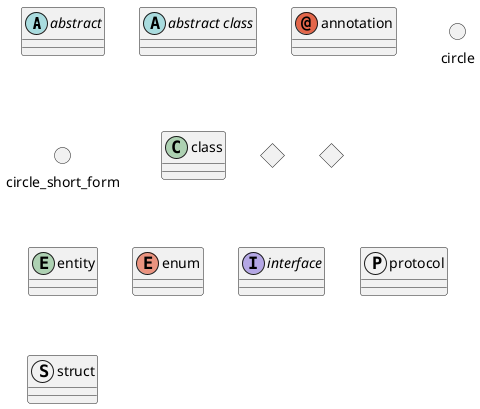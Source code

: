 @startuml
abstract        abstract
abstract class  "abstract class"
annotation      annotation
circle          circle
()              circle_short_form
class           class
diamond         diamond
<>              diamond_short_form
entity          entity
enum            enum
interface       interface
protocol        protocol
struct          struct
@enduml

@startuml
Class01 <|-- Class02
Class03 *-- Class04
Class05 o-- Class06
Class07 .. Class08
Class09 -- Class10
@enduml
